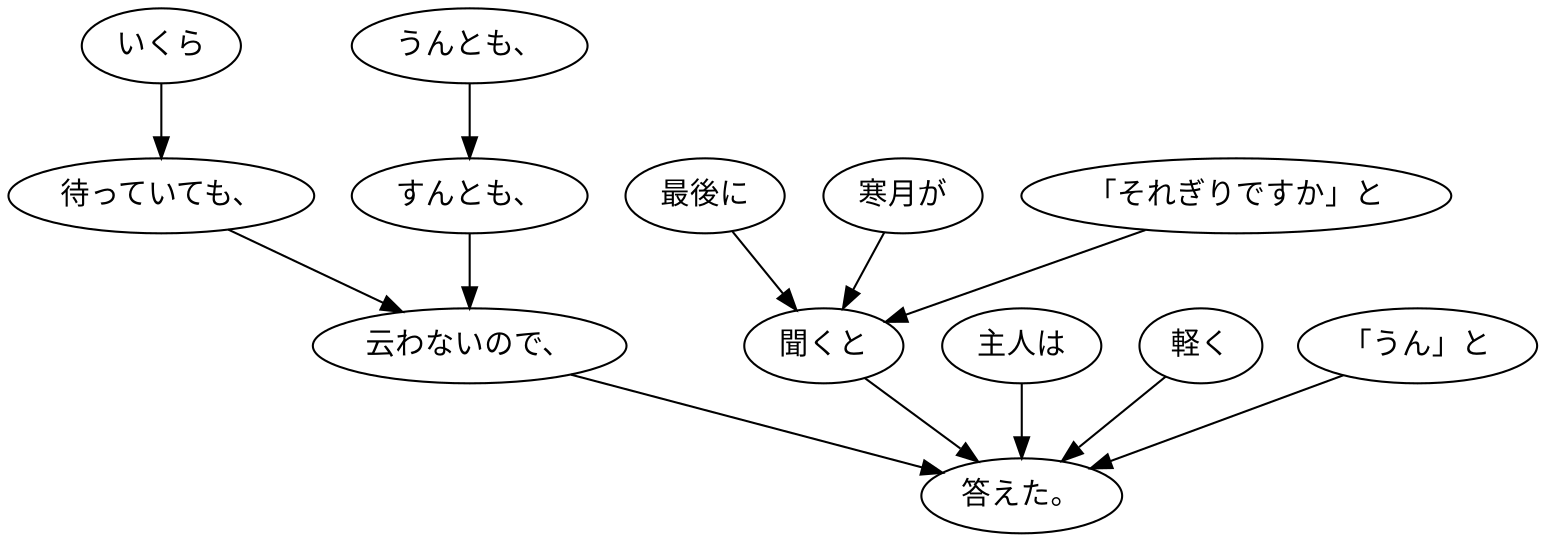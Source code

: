 digraph graph3877 {
	node0 [label="いくら"];
	node1 [label="待っていても、"];
	node2 [label="うんとも、"];
	node3 [label="すんとも、"];
	node4 [label="云わないので、"];
	node5 [label="最後に"];
	node6 [label="寒月が"];
	node7 [label="「それぎりですか」と"];
	node8 [label="聞くと"];
	node9 [label="主人は"];
	node10 [label="軽く"];
	node11 [label="「うん」と"];
	node12 [label="答えた。"];
	node0 -> node1;
	node1 -> node4;
	node2 -> node3;
	node3 -> node4;
	node4 -> node12;
	node5 -> node8;
	node6 -> node8;
	node7 -> node8;
	node8 -> node12;
	node9 -> node12;
	node10 -> node12;
	node11 -> node12;
}
